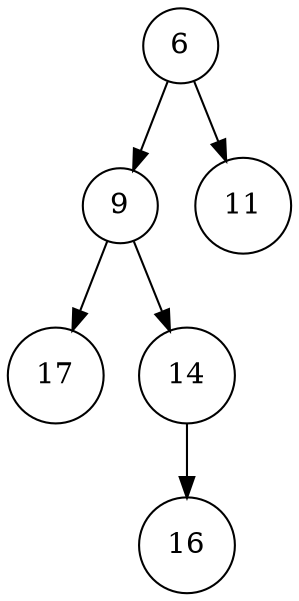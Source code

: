 digraph G{
	node[shape=circle]
	t6[label="6"];
	t69[label="9"];
	t6917[label="17"];
	t6914[label="14"];
	t691416[label="16"];
	t6914->t691416;
	{rank=same t6917->t6914[style=invis]}
	t69->t6917;
	t69->t6914;
	t611[label="11"];
	{rank=same t69->t611[style=invis]}
	t6->t69;
	t6->t611;
}